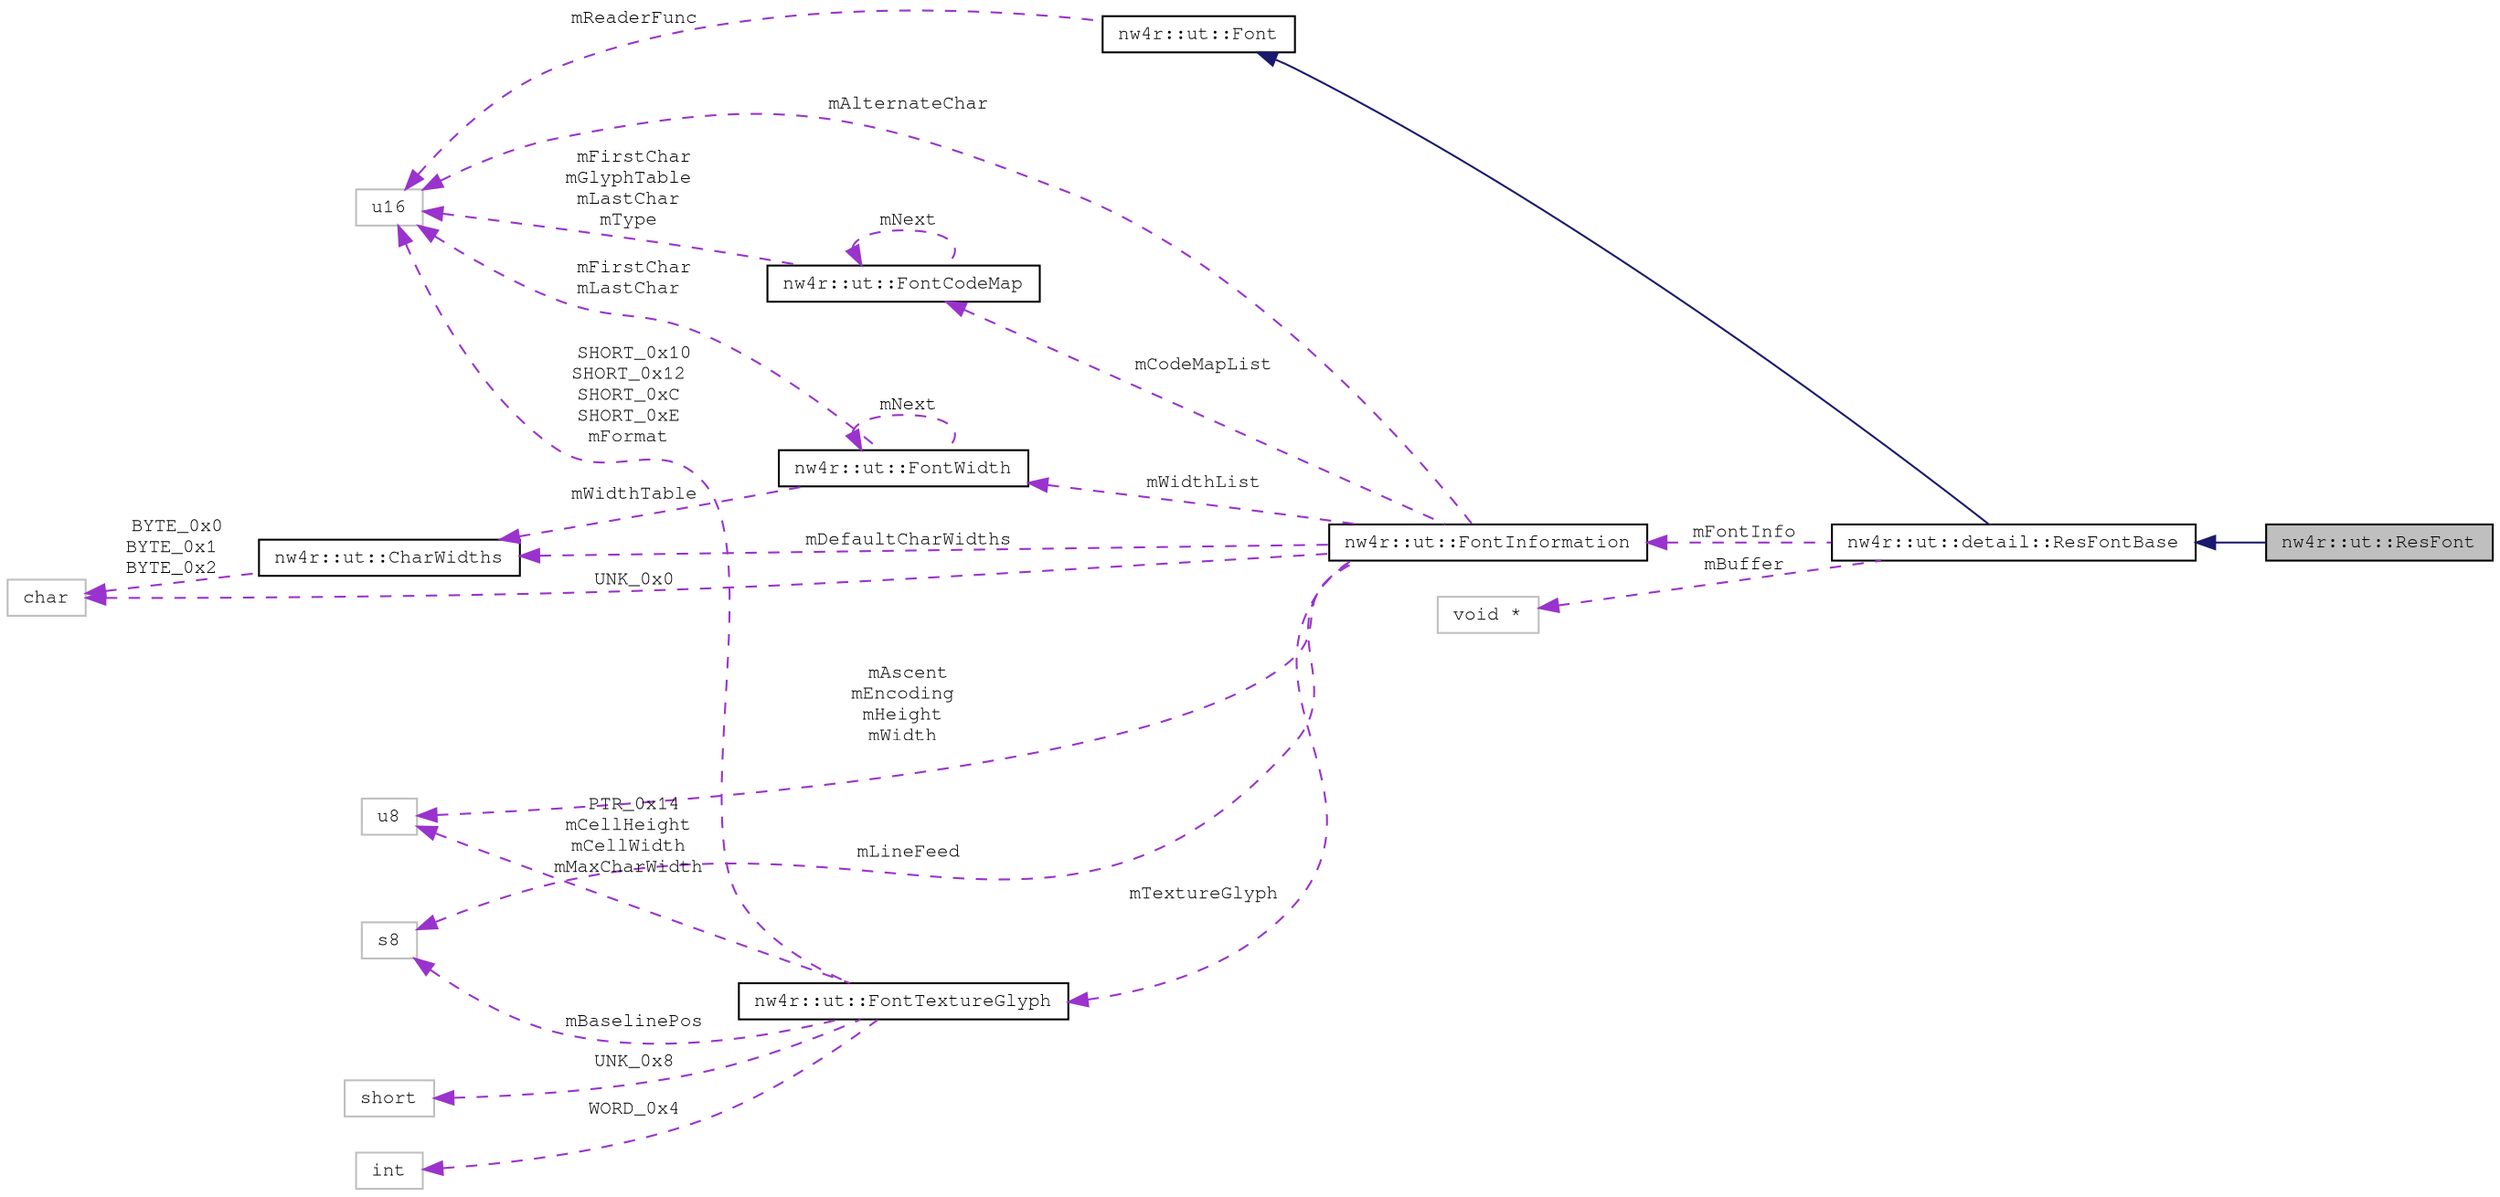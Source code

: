 digraph "nw4r::ut::ResFont"
{
 // LATEX_PDF_SIZE
  edge [fontname="FreeMono",fontsize="10",labelfontname="FreeMono",labelfontsize="10"];
  node [fontname="FreeMono",fontsize="10",shape=record];
  rankdir="LR";
  Node1 [label="nw4r::ut::ResFont",height=0.2,width=0.4,color="black", fillcolor="grey75", style="filled", fontcolor="black",tooltip=" "];
  Node2 -> Node1 [dir="back",color="midnightblue",fontsize="10",style="solid",fontname="FreeMono"];
  Node2 [label="nw4r::ut::detail::ResFontBase",height=0.2,width=0.4,color="black", fillcolor="white", style="filled",URL="$structnw4r_1_1ut_1_1detail_1_1_res_font_base.html",tooltip=" "];
  Node3 -> Node2 [dir="back",color="midnightblue",fontsize="10",style="solid",fontname="FreeMono"];
  Node3 [label="nw4r::ut::Font",height=0.2,width=0.4,color="black", fillcolor="white", style="filled",URL="$structnw4r_1_1ut_1_1_font.html",tooltip=" "];
  Node4 -> Node3 [dir="back",color="darkorchid3",fontsize="10",style="dashed",label=" mReaderFunc" ,fontname="FreeMono"];
  Node4 [label="u16",height=0.2,width=0.4,color="grey75", fillcolor="white", style="filled",tooltip=" "];
  Node5 -> Node2 [dir="back",color="darkorchid3",fontsize="10",style="dashed",label=" mBuffer" ,fontname="FreeMono"];
  Node5 [label="void *",height=0.2,width=0.4,color="grey75", fillcolor="white", style="filled",tooltip=" "];
  Node6 -> Node2 [dir="back",color="darkorchid3",fontsize="10",style="dashed",label=" mFontInfo" ,fontname="FreeMono"];
  Node6 [label="nw4r::ut::FontInformation",height=0.2,width=0.4,color="black", fillcolor="white", style="filled",URL="$structnw4r_1_1ut_1_1_font_information.html",tooltip=" "];
  Node7 -> Node6 [dir="back",color="darkorchid3",fontsize="10",style="dashed",label=" UNK_0x0" ,fontname="FreeMono"];
  Node7 [label="char",height=0.2,width=0.4,color="grey75", fillcolor="white", style="filled",tooltip=" "];
  Node8 -> Node6 [dir="back",color="darkorchid3",fontsize="10",style="dashed",label=" mLineFeed" ,fontname="FreeMono"];
  Node8 [label="s8",height=0.2,width=0.4,color="grey75", fillcolor="white", style="filled",tooltip=" "];
  Node4 -> Node6 [dir="back",color="darkorchid3",fontsize="10",style="dashed",label=" mAlternateChar" ,fontname="FreeMono"];
  Node9 -> Node6 [dir="back",color="darkorchid3",fontsize="10",style="dashed",label=" mDefaultCharWidths" ,fontname="FreeMono"];
  Node9 [label="nw4r::ut::CharWidths",height=0.2,width=0.4,color="black", fillcolor="white", style="filled",URL="$structnw4r_1_1ut_1_1_char_widths.html",tooltip=" "];
  Node7 -> Node9 [dir="back",color="darkorchid3",fontsize="10",style="dashed",label=" BYTE_0x0\nBYTE_0x1\nBYTE_0x2" ,fontname="FreeMono"];
  Node10 -> Node6 [dir="back",color="darkorchid3",fontsize="10",style="dashed",label=" mAscent\nmEncoding\nmHeight\nmWidth" ,fontname="FreeMono"];
  Node10 [label="u8",height=0.2,width=0.4,color="grey75", fillcolor="white", style="filled",tooltip=" "];
  Node11 -> Node6 [dir="back",color="darkorchid3",fontsize="10",style="dashed",label=" mTextureGlyph" ,fontname="FreeMono"];
  Node11 [label="nw4r::ut::FontTextureGlyph",height=0.2,width=0.4,color="black", fillcolor="white", style="filled",URL="$structnw4r_1_1ut_1_1_font_texture_glyph.html",tooltip=" "];
  Node10 -> Node11 [dir="back",color="darkorchid3",fontsize="10",style="dashed",label=" PTR_0x14\nmCellHeight\nmCellWidth\nmMaxCharWidth" ,fontname="FreeMono"];
  Node8 -> Node11 [dir="back",color="darkorchid3",fontsize="10",style="dashed",label=" mBaselinePos" ,fontname="FreeMono"];
  Node12 -> Node11 [dir="back",color="darkorchid3",fontsize="10",style="dashed",label=" WORD_0x4" ,fontname="FreeMono"];
  Node12 [label="int",height=0.2,width=0.4,color="grey75", fillcolor="white", style="filled",tooltip=" "];
  Node13 -> Node11 [dir="back",color="darkorchid3",fontsize="10",style="dashed",label=" UNK_0x8" ,fontname="FreeMono"];
  Node13 [label="short",height=0.2,width=0.4,color="grey75", fillcolor="white", style="filled",tooltip=" "];
  Node4 -> Node11 [dir="back",color="darkorchid3",fontsize="10",style="dashed",label=" SHORT_0x10\nSHORT_0x12\nSHORT_0xC\nSHORT_0xE\nmFormat" ,fontname="FreeMono"];
  Node14 -> Node6 [dir="back",color="darkorchid3",fontsize="10",style="dashed",label=" mWidthList" ,fontname="FreeMono"];
  Node14 [label="nw4r::ut::FontWidth",height=0.2,width=0.4,color="black", fillcolor="white", style="filled",URL="$structnw4r_1_1ut_1_1_font_width.html",tooltip=" "];
  Node4 -> Node14 [dir="back",color="darkorchid3",fontsize="10",style="dashed",label=" mFirstChar\nmLastChar" ,fontname="FreeMono"];
  Node14 -> Node14 [dir="back",color="darkorchid3",fontsize="10",style="dashed",label=" mNext" ,fontname="FreeMono"];
  Node9 -> Node14 [dir="back",color="darkorchid3",fontsize="10",style="dashed",label=" mWidthTable" ,fontname="FreeMono"];
  Node15 -> Node6 [dir="back",color="darkorchid3",fontsize="10",style="dashed",label=" mCodeMapList" ,fontname="FreeMono"];
  Node15 [label="nw4r::ut::FontCodeMap",height=0.2,width=0.4,color="black", fillcolor="white", style="filled",URL="$structnw4r_1_1ut_1_1_font_code_map.html",tooltip=" "];
  Node4 -> Node15 [dir="back",color="darkorchid3",fontsize="10",style="dashed",label=" mFirstChar\nmGlyphTable\nmLastChar\nmType" ,fontname="FreeMono"];
  Node15 -> Node15 [dir="back",color="darkorchid3",fontsize="10",style="dashed",label=" mNext" ,fontname="FreeMono"];
}
